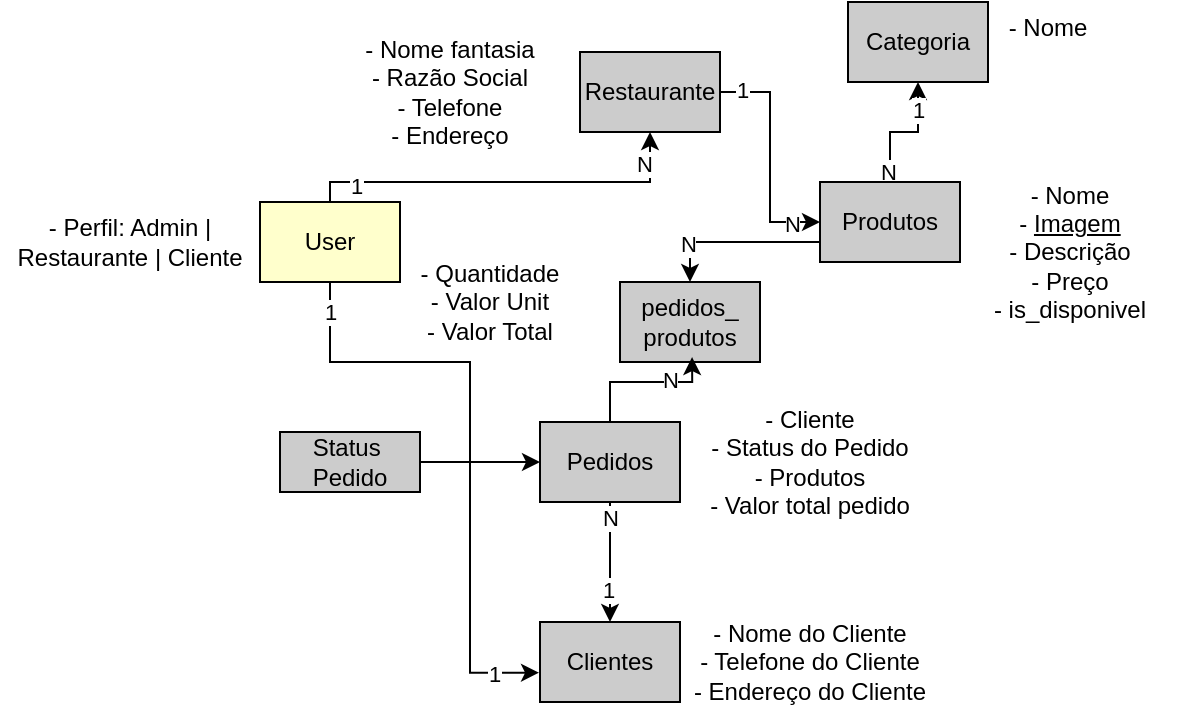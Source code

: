 <mxfile version="28.2.3">
  <diagram name="Página-1" id="iFl6hXDzh-JF7TrVmD0I">
    <mxGraphModel dx="1681" dy="407" grid="1" gridSize="10" guides="1" tooltips="1" connect="1" arrows="1" fold="1" page="1" pageScale="1" pageWidth="827" pageHeight="1169" math="0" shadow="0">
      <root>
        <mxCell id="0" />
        <mxCell id="1" parent="0" />
        <mxCell id="KFZhrZQ9VaH4DLNhq1C5-14" style="edgeStyle=orthogonalEdgeStyle;rounded=0;orthogonalLoop=1;jettySize=auto;html=1;" parent="1" source="8GikDZT6JXc9B3at_0_J-1" target="KFZhrZQ9VaH4DLNhq1C5-1" edge="1">
          <mxGeometry relative="1" as="geometry">
            <Array as="points">
              <mxPoint x="155" y="210" />
              <mxPoint x="315" y="210" />
            </Array>
          </mxGeometry>
        </mxCell>
        <mxCell id="KFZhrZQ9VaH4DLNhq1C5-16" value="1" style="edgeLabel;html=1;align=center;verticalAlign=middle;resizable=0;points=[];" parent="KFZhrZQ9VaH4DLNhq1C5-14" vertex="1" connectable="0">
          <mxGeometry x="-0.912" relative="1" as="geometry">
            <mxPoint x="13" as="offset" />
          </mxGeometry>
        </mxCell>
        <mxCell id="KFZhrZQ9VaH4DLNhq1C5-17" value="N" style="edgeLabel;html=1;align=center;verticalAlign=middle;resizable=0;points=[];" parent="KFZhrZQ9VaH4DLNhq1C5-14" vertex="1" connectable="0">
          <mxGeometry x="0.836" y="3" relative="1" as="geometry">
            <mxPoint as="offset" />
          </mxGeometry>
        </mxCell>
        <mxCell id="8GikDZT6JXc9B3at_0_J-1" value="User" style="rounded=0;whiteSpace=wrap;html=1;fillColor=#FFFFCC;" parent="1" vertex="1">
          <mxGeometry x="120" y="220" width="70" height="40" as="geometry" />
        </mxCell>
        <mxCell id="8GikDZT6JXc9B3at_0_J-11" style="edgeStyle=orthogonalEdgeStyle;rounded=0;orthogonalLoop=1;jettySize=auto;html=1;" parent="1" source="8GikDZT6JXc9B3at_0_J-2" target="8GikDZT6JXc9B3at_0_J-7" edge="1">
          <mxGeometry relative="1" as="geometry" />
        </mxCell>
        <mxCell id="8GikDZT6JXc9B3at_0_J-12" value="N" style="edgeLabel;html=1;align=center;verticalAlign=middle;resizable=0;points=[];" parent="8GikDZT6JXc9B3at_0_J-11" vertex="1" connectable="0">
          <mxGeometry x="-0.74" relative="1" as="geometry">
            <mxPoint as="offset" />
          </mxGeometry>
        </mxCell>
        <mxCell id="8GikDZT6JXc9B3at_0_J-14" value="1" style="edgeLabel;html=1;align=center;verticalAlign=middle;resizable=0;points=[];" parent="8GikDZT6JXc9B3at_0_J-11" vertex="1" connectable="0">
          <mxGeometry x="0.46" y="-1" relative="1" as="geometry">
            <mxPoint as="offset" />
          </mxGeometry>
        </mxCell>
        <mxCell id="8GikDZT6JXc9B3at_0_J-2" value="Pedidos" style="rounded=0;whiteSpace=wrap;html=1;fillColor=#CCCCCC;" parent="1" vertex="1">
          <mxGeometry x="260" y="330" width="70" height="40" as="geometry" />
        </mxCell>
        <mxCell id="8GikDZT6JXc9B3at_0_J-21" style="edgeStyle=orthogonalEdgeStyle;rounded=0;orthogonalLoop=1;jettySize=auto;html=1;entryX=0.5;entryY=1;entryDx=0;entryDy=0;" parent="1" source="8GikDZT6JXc9B3at_0_J-3" target="8GikDZT6JXc9B3at_0_J-20" edge="1">
          <mxGeometry relative="1" as="geometry" />
        </mxCell>
        <mxCell id="8GikDZT6JXc9B3at_0_J-22" value="N" style="edgeLabel;html=1;align=center;verticalAlign=middle;resizable=0;points=[];" parent="8GikDZT6JXc9B3at_0_J-21" vertex="1" connectable="0">
          <mxGeometry x="-0.822" y="1" relative="1" as="geometry">
            <mxPoint as="offset" />
          </mxGeometry>
        </mxCell>
        <mxCell id="8GikDZT6JXc9B3at_0_J-24" value="1" style="edgeLabel;html=1;align=center;verticalAlign=middle;resizable=0;points=[];" parent="8GikDZT6JXc9B3at_0_J-21" vertex="1" connectable="0">
          <mxGeometry x="0.573" relative="1" as="geometry">
            <mxPoint as="offset" />
          </mxGeometry>
        </mxCell>
        <mxCell id="KFZhrZQ9VaH4DLNhq1C5-8" style="edgeStyle=orthogonalEdgeStyle;rounded=0;orthogonalLoop=1;jettySize=auto;html=1;" parent="1" source="8GikDZT6JXc9B3at_0_J-3" target="KFZhrZQ9VaH4DLNhq1C5-7" edge="1">
          <mxGeometry relative="1" as="geometry">
            <Array as="points">
              <mxPoint x="335" y="240" />
            </Array>
          </mxGeometry>
        </mxCell>
        <mxCell id="KFZhrZQ9VaH4DLNhq1C5-10" value="N" style="edgeLabel;html=1;align=center;verticalAlign=middle;resizable=0;points=[];" parent="KFZhrZQ9VaH4DLNhq1C5-8" vertex="1" connectable="0">
          <mxGeometry x="0.558" y="-1" relative="1" as="geometry">
            <mxPoint as="offset" />
          </mxGeometry>
        </mxCell>
        <mxCell id="8GikDZT6JXc9B3at_0_J-3" value="Produtos" style="rounded=0;whiteSpace=wrap;html=1;fillColor=#CCCCCC;" parent="1" vertex="1">
          <mxGeometry x="400" y="210" width="70" height="40" as="geometry" />
        </mxCell>
        <mxCell id="8GikDZT6JXc9B3at_0_J-4" value="- Nome&lt;div&gt;- &lt;u&gt;Imagem&lt;/u&gt;&lt;/div&gt;&lt;div&gt;- Descrição&lt;/div&gt;&lt;div&gt;- Preço&lt;/div&gt;&lt;div&gt;- is_disponivel&lt;/div&gt;" style="text;html=1;align=center;verticalAlign=middle;whiteSpace=wrap;rounded=0;" parent="1" vertex="1">
          <mxGeometry x="460" y="210" width="130" height="70" as="geometry" />
        </mxCell>
        <mxCell id="8GikDZT6JXc9B3at_0_J-5" value="&lt;div&gt;- Cliente&lt;/div&gt;&lt;div&gt;- Status do Pedido&lt;/div&gt;&lt;div&gt;- Produtos&lt;/div&gt;&lt;div&gt;- Valor total pedido&lt;/div&gt;" style="text;html=1;align=center;verticalAlign=middle;whiteSpace=wrap;rounded=0;" parent="1" vertex="1">
          <mxGeometry x="330" y="330" width="130" height="40" as="geometry" />
        </mxCell>
        <mxCell id="8GikDZT6JXc9B3at_0_J-7" value="Clientes" style="rounded=0;whiteSpace=wrap;html=1;fillColor=#CCCCCC;" parent="1" vertex="1">
          <mxGeometry x="260" y="430" width="70" height="40" as="geometry" />
        </mxCell>
        <mxCell id="8GikDZT6JXc9B3at_0_J-8" value="- Nome do Cliente&lt;div&gt;- Telefone do Cliente&lt;/div&gt;&lt;div&gt;- Endereço do Cliente&lt;/div&gt;" style="text;html=1;align=center;verticalAlign=middle;whiteSpace=wrap;rounded=0;" parent="1" vertex="1">
          <mxGeometry x="320" y="420" width="150" height="60" as="geometry" />
        </mxCell>
        <mxCell id="8GikDZT6JXc9B3at_0_J-18" style="edgeStyle=orthogonalEdgeStyle;rounded=0;orthogonalLoop=1;jettySize=auto;html=1;" parent="1" source="8GikDZT6JXc9B3at_0_J-17" target="8GikDZT6JXc9B3at_0_J-2" edge="1">
          <mxGeometry relative="1" as="geometry" />
        </mxCell>
        <mxCell id="8GikDZT6JXc9B3at_0_J-17" value="Status&amp;nbsp;&lt;div&gt;Pedido&lt;/div&gt;" style="rounded=0;whiteSpace=wrap;html=1;fillColor=#CCCCCC;" parent="1" vertex="1">
          <mxGeometry x="130" y="335" width="70" height="30" as="geometry" />
        </mxCell>
        <mxCell id="8GikDZT6JXc9B3at_0_J-20" value="Categoria" style="rounded=0;whiteSpace=wrap;html=1;fillColor=#CCCCCC;" parent="1" vertex="1">
          <mxGeometry x="414" y="120" width="70" height="40" as="geometry" />
        </mxCell>
        <mxCell id="8GikDZT6JXc9B3at_0_J-25" value="- Nome" style="text;html=1;align=center;verticalAlign=middle;whiteSpace=wrap;rounded=0;" parent="1" vertex="1">
          <mxGeometry x="484" y="120" width="60" height="25" as="geometry" />
        </mxCell>
        <mxCell id="KFZhrZQ9VaH4DLNhq1C5-3" style="edgeStyle=orthogonalEdgeStyle;rounded=0;orthogonalLoop=1;jettySize=auto;html=1;entryX=0;entryY=0.5;entryDx=0;entryDy=0;" parent="1" source="KFZhrZQ9VaH4DLNhq1C5-1" target="8GikDZT6JXc9B3at_0_J-3" edge="1">
          <mxGeometry relative="1" as="geometry" />
        </mxCell>
        <mxCell id="KFZhrZQ9VaH4DLNhq1C5-4" value="N" style="edgeLabel;html=1;align=center;verticalAlign=middle;resizable=0;points=[];" parent="KFZhrZQ9VaH4DLNhq1C5-3" vertex="1" connectable="0">
          <mxGeometry x="0.757" y="-1" relative="1" as="geometry">
            <mxPoint as="offset" />
          </mxGeometry>
        </mxCell>
        <mxCell id="KFZhrZQ9VaH4DLNhq1C5-5" value="1" style="edgeLabel;html=1;align=center;verticalAlign=middle;resizable=0;points=[];" parent="KFZhrZQ9VaH4DLNhq1C5-3" vertex="1" connectable="0">
          <mxGeometry x="-0.816" y="1" relative="1" as="geometry">
            <mxPoint as="offset" />
          </mxGeometry>
        </mxCell>
        <mxCell id="KFZhrZQ9VaH4DLNhq1C5-1" value="Restaurante" style="rounded=0;whiteSpace=wrap;html=1;fillColor=#CCCCCC;" parent="1" vertex="1">
          <mxGeometry x="280" y="145" width="70" height="40" as="geometry" />
        </mxCell>
        <mxCell id="KFZhrZQ9VaH4DLNhq1C5-2" value="- Nome fantasia&lt;div&gt;- Razão Social&lt;br&gt;&lt;div&gt;- Telefone&lt;/div&gt;&lt;div&gt;- Endereço&lt;/div&gt;&lt;/div&gt;" style="text;html=1;align=center;verticalAlign=middle;whiteSpace=wrap;rounded=0;" parent="1" vertex="1">
          <mxGeometry x="150" y="130" width="130" height="70" as="geometry" />
        </mxCell>
        <mxCell id="KFZhrZQ9VaH4DLNhq1C5-7" value="pedidos_&lt;div&gt;produtos&lt;/div&gt;" style="rounded=0;whiteSpace=wrap;html=1;fillColor=#CCCCCC;" parent="1" vertex="1">
          <mxGeometry x="300" y="260" width="70" height="40" as="geometry" />
        </mxCell>
        <mxCell id="KFZhrZQ9VaH4DLNhq1C5-9" style="edgeStyle=orthogonalEdgeStyle;rounded=0;orthogonalLoop=1;jettySize=auto;html=1;entryX=0.515;entryY=0.939;entryDx=0;entryDy=0;entryPerimeter=0;" parent="1" source="8GikDZT6JXc9B3at_0_J-2" target="KFZhrZQ9VaH4DLNhq1C5-7" edge="1">
          <mxGeometry relative="1" as="geometry" />
        </mxCell>
        <mxCell id="KFZhrZQ9VaH4DLNhq1C5-11" value="N" style="edgeLabel;html=1;align=center;verticalAlign=middle;resizable=0;points=[];" parent="KFZhrZQ9VaH4DLNhq1C5-9" vertex="1" connectable="0">
          <mxGeometry x="0.364" y="1" relative="1" as="geometry">
            <mxPoint as="offset" />
          </mxGeometry>
        </mxCell>
        <mxCell id="KFZhrZQ9VaH4DLNhq1C5-12" value="- Quantidade&lt;div&gt;- Valor Unit&lt;/div&gt;&lt;div&gt;- Valor Total&lt;/div&gt;" style="text;html=1;align=center;verticalAlign=middle;whiteSpace=wrap;rounded=0;" parent="1" vertex="1">
          <mxGeometry x="170" y="250" width="130" height="40" as="geometry" />
        </mxCell>
        <mxCell id="KFZhrZQ9VaH4DLNhq1C5-13" value="- Perfil: Admin | Restaurante | Cliente" style="text;html=1;align=center;verticalAlign=middle;whiteSpace=wrap;rounded=0;" parent="1" vertex="1">
          <mxGeometry x="-10" y="220" width="130" height="40" as="geometry" />
        </mxCell>
        <mxCell id="KFZhrZQ9VaH4DLNhq1C5-15" style="edgeStyle=orthogonalEdgeStyle;rounded=0;orthogonalLoop=1;jettySize=auto;html=1;entryX=-0.007;entryY=0.634;entryDx=0;entryDy=0;entryPerimeter=0;" parent="1" source="8GikDZT6JXc9B3at_0_J-1" target="8GikDZT6JXc9B3at_0_J-7" edge="1">
          <mxGeometry relative="1" as="geometry">
            <Array as="points">
              <mxPoint x="155" y="300" />
              <mxPoint x="225" y="300" />
              <mxPoint x="225" y="455" />
            </Array>
          </mxGeometry>
        </mxCell>
        <mxCell id="KFZhrZQ9VaH4DLNhq1C5-18" value="1" style="edgeLabel;html=1;align=center;verticalAlign=middle;resizable=0;points=[];" parent="KFZhrZQ9VaH4DLNhq1C5-15" vertex="1" connectable="0">
          <mxGeometry x="-0.904" relative="1" as="geometry">
            <mxPoint as="offset" />
          </mxGeometry>
        </mxCell>
        <mxCell id="KFZhrZQ9VaH4DLNhq1C5-19" value="1" style="edgeLabel;html=1;align=center;verticalAlign=middle;resizable=0;points=[];" parent="KFZhrZQ9VaH4DLNhq1C5-15" vertex="1" connectable="0">
          <mxGeometry x="0.847" relative="1" as="geometry">
            <mxPoint as="offset" />
          </mxGeometry>
        </mxCell>
      </root>
    </mxGraphModel>
  </diagram>
</mxfile>
